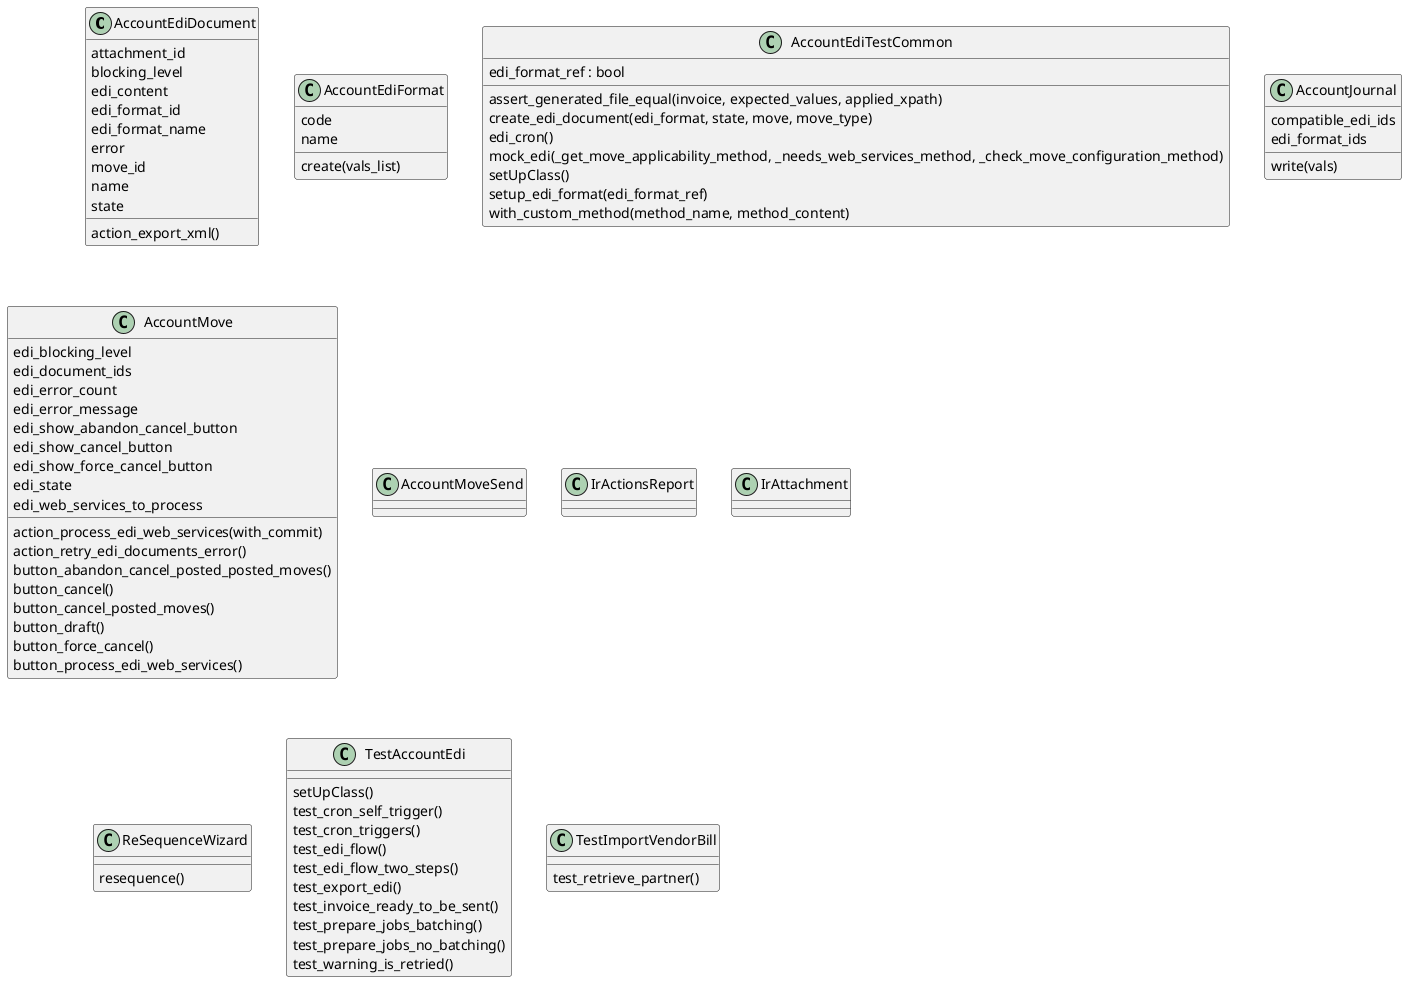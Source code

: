 @startuml classes_account_edi
set namespaceSeparator none
class "AccountEdiDocument" as odoo_src.odoo.addons.account_edi.models.account_edi_document.AccountEdiDocument {
  attachment_id
  blocking_level
  edi_content
  edi_format_id
  edi_format_name
  error
  move_id
  name
  state
  action_export_xml()
}
class "AccountEdiFormat" as odoo_src.odoo.addons.account_edi.models.account_edi_format.AccountEdiFormat {
  code
  name
  create(vals_list)
}
class "AccountEdiTestCommon" as odoo_src.odoo.addons.account_edi.tests.common.AccountEdiTestCommon {
  edi_format_ref : bool
  assert_generated_file_equal(invoice, expected_values, applied_xpath)
  create_edi_document(edi_format, state, move, move_type)
  edi_cron()
  mock_edi(_get_move_applicability_method, _needs_web_services_method, _check_move_configuration_method)
  setUpClass()
  setup_edi_format(edi_format_ref)
  with_custom_method(method_name, method_content)
}
class "AccountJournal" as odoo_src.odoo.addons.account_edi.models.account_journal.AccountJournal {
  compatible_edi_ids
  edi_format_ids
  write(vals)
}
class "AccountMove" as odoo_src.odoo.addons.account_edi.models.account_move.AccountMove {
  edi_blocking_level
  edi_document_ids
  edi_error_count
  edi_error_message
  edi_show_abandon_cancel_button
  edi_show_cancel_button
  edi_show_force_cancel_button
  edi_state
  edi_web_services_to_process
  action_process_edi_web_services(with_commit)
  action_retry_edi_documents_error()
  button_abandon_cancel_posted_posted_moves()
  button_cancel()
  button_cancel_posted_moves()
  button_draft()
  button_force_cancel()
  button_process_edi_web_services()
}
class "AccountMoveSend" as odoo_src.odoo.addons.account_edi.models.account_move_send.AccountMoveSend {
}
class "IrActionsReport" as odoo_src.odoo.addons.account_edi.models.ir_actions_report.IrActionsReport {
}
class "IrAttachment" as odoo_src.odoo.addons.account_edi.models.ir_attachment.IrAttachment {
}
class "ReSequenceWizard" as odoo_src.odoo.addons.account_edi.wizard.account_resequence.ReSequenceWizard {
  resequence()
}
class "TestAccountEdi" as odoo_src.odoo.addons.account_edi.tests.test_edi.TestAccountEdi {
  setUpClass()
  test_cron_self_trigger()
  test_cron_triggers()
  test_edi_flow()
  test_edi_flow_two_steps()
  test_export_edi()
  test_invoice_ready_to_be_sent()
  test_prepare_jobs_batching()
  test_prepare_jobs_no_batching()
  test_warning_is_retried()
}
class "TestImportVendorBill" as odoo_src.odoo.addons.account_edi.tests.test_import_vendor_bill.TestImportVendorBill {
  test_retrieve_partner()
}
@enduml
